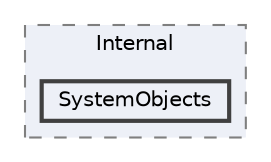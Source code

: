 digraph "C:/Users/adenf/RiderProjects/Openlabs.Mgcxm/Openlabs.Mgcxm/Internal/SystemObjects"
{
 // LATEX_PDF_SIZE
  bgcolor="transparent";
  edge [fontname=Helvetica,fontsize=10,labelfontname=Helvetica,labelfontsize=10];
  node [fontname=Helvetica,fontsize=10,shape=box,height=0.2,width=0.4];
  compound=true
  subgraph clusterdir_f22ae0d9455bb861291c1d66a7ec8128 {
    graph [ bgcolor="#edf0f7", pencolor="grey50", label="Internal", fontname=Helvetica,fontsize=10 style="filled,dashed", URL="dir_f22ae0d9455bb861291c1d66a7ec8128.html",tooltip=""]
  dir_2a3e84ca603bacef733afd64585eded9 [label="SystemObjects", fillcolor="#edf0f7", color="grey25", style="filled,bold", URL="dir_2a3e84ca603bacef733afd64585eded9.html",tooltip=""];
  }
}
